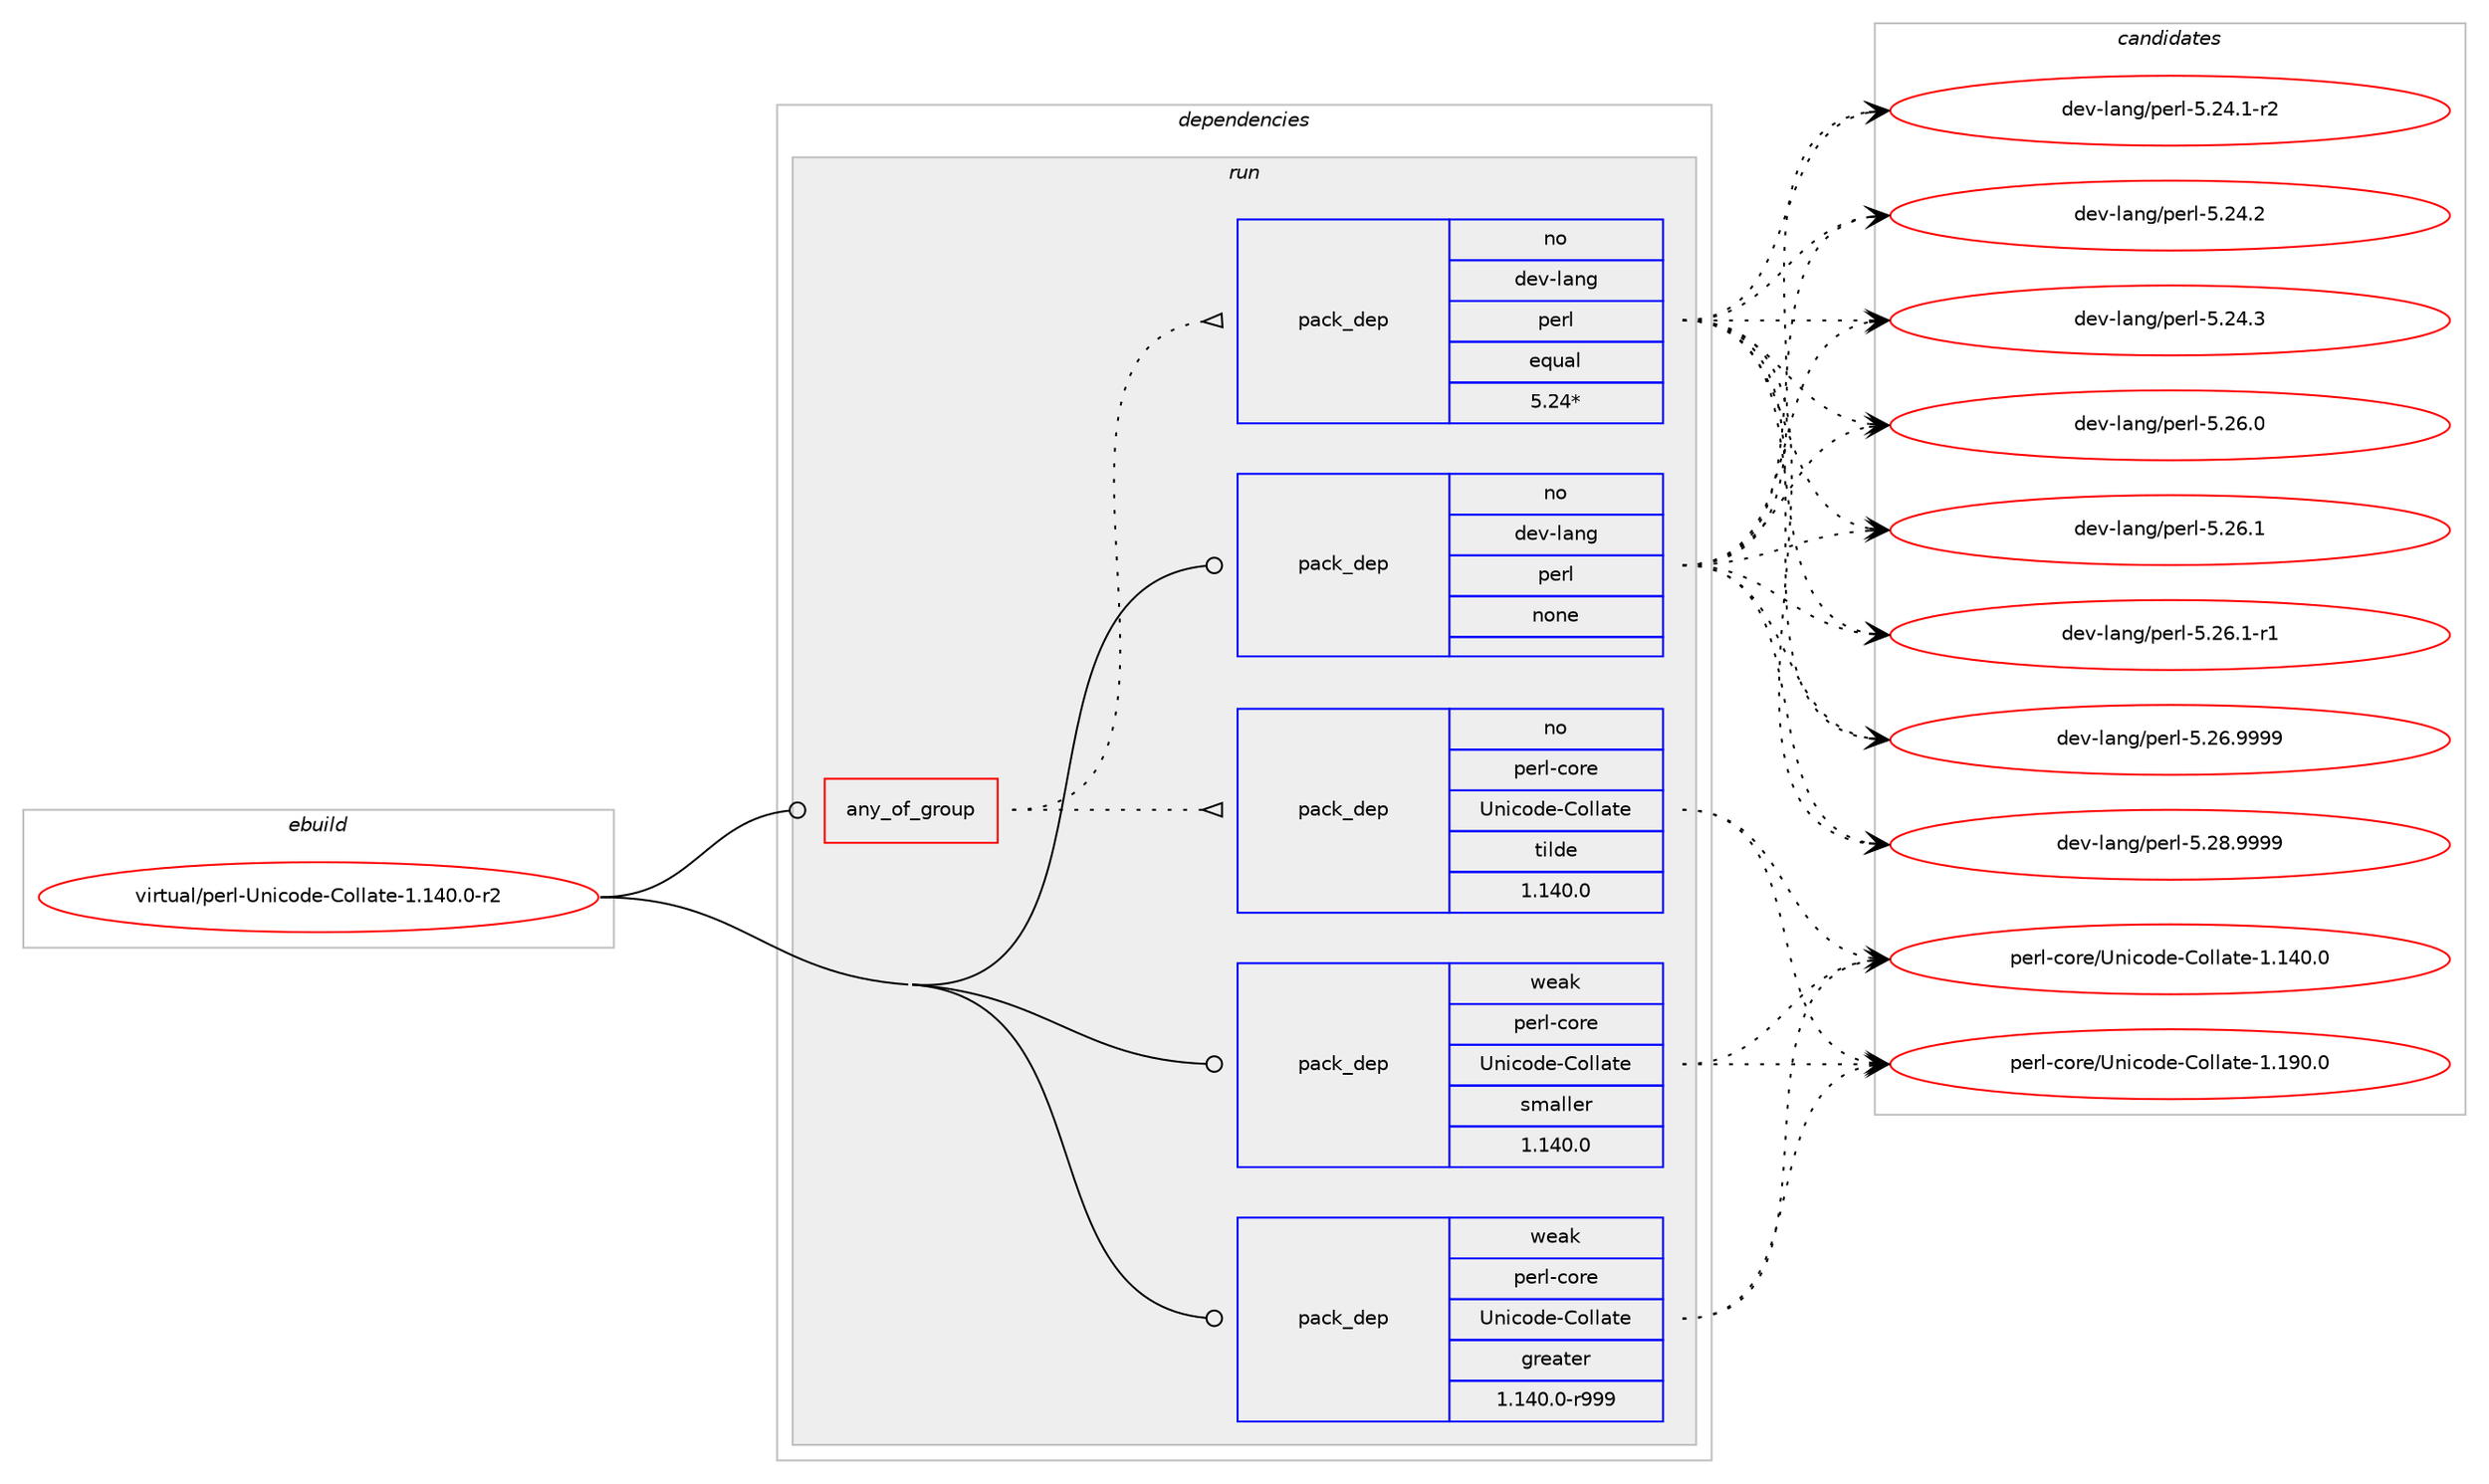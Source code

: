 digraph prolog {

# *************
# Graph options
# *************

newrank=true;
concentrate=true;
compound=true;
graph [rankdir=LR,fontname=Helvetica,fontsize=10,ranksep=1.5];#, ranksep=2.5, nodesep=0.2];
edge  [arrowhead=vee];
node  [fontname=Helvetica,fontsize=10];

# **********
# The ebuild
# **********

subgraph cluster_leftcol {
color=gray;
rank=same;
label=<<i>ebuild</i>>;
id [label="virtual/perl-Unicode-Collate-1.140.0-r2", color=red, width=4, href="../virtual/perl-Unicode-Collate-1.140.0-r2.svg"];
}

# ****************
# The dependencies
# ****************

subgraph cluster_midcol {
color=gray;
label=<<i>dependencies</i>>;
subgraph cluster_compile {
fillcolor="#eeeeee";
style=filled;
label=<<i>compile</i>>;
}
subgraph cluster_compileandrun {
fillcolor="#eeeeee";
style=filled;
label=<<i>compile and run</i>>;
}
subgraph cluster_run {
fillcolor="#eeeeee";
style=filled;
label=<<i>run</i>>;
subgraph any8741 {
dependency498743 [label=<<TABLE BORDER="0" CELLBORDER="1" CELLSPACING="0" CELLPADDING="4"><TR><TD CELLPADDING="10">any_of_group</TD></TR></TABLE>>, shape=none, color=red];subgraph pack370767 {
dependency498744 [label=<<TABLE BORDER="0" CELLBORDER="1" CELLSPACING="0" CELLPADDING="4" WIDTH="220"><TR><TD ROWSPAN="6" CELLPADDING="30">pack_dep</TD></TR><TR><TD WIDTH="110">no</TD></TR><TR><TD>dev-lang</TD></TR><TR><TD>perl</TD></TR><TR><TD>equal</TD></TR><TR><TD>5.24*</TD></TR></TABLE>>, shape=none, color=blue];
}
dependency498743:e -> dependency498744:w [weight=20,style="dotted",arrowhead="oinv"];
subgraph pack370768 {
dependency498745 [label=<<TABLE BORDER="0" CELLBORDER="1" CELLSPACING="0" CELLPADDING="4" WIDTH="220"><TR><TD ROWSPAN="6" CELLPADDING="30">pack_dep</TD></TR><TR><TD WIDTH="110">no</TD></TR><TR><TD>perl-core</TD></TR><TR><TD>Unicode-Collate</TD></TR><TR><TD>tilde</TD></TR><TR><TD>1.140.0</TD></TR></TABLE>>, shape=none, color=blue];
}
dependency498743:e -> dependency498745:w [weight=20,style="dotted",arrowhead="oinv"];
}
id:e -> dependency498743:w [weight=20,style="solid",arrowhead="odot"];
subgraph pack370769 {
dependency498746 [label=<<TABLE BORDER="0" CELLBORDER="1" CELLSPACING="0" CELLPADDING="4" WIDTH="220"><TR><TD ROWSPAN="6" CELLPADDING="30">pack_dep</TD></TR><TR><TD WIDTH="110">no</TD></TR><TR><TD>dev-lang</TD></TR><TR><TD>perl</TD></TR><TR><TD>none</TD></TR><TR><TD></TD></TR></TABLE>>, shape=none, color=blue];
}
id:e -> dependency498746:w [weight=20,style="solid",arrowhead="odot"];
subgraph pack370770 {
dependency498747 [label=<<TABLE BORDER="0" CELLBORDER="1" CELLSPACING="0" CELLPADDING="4" WIDTH="220"><TR><TD ROWSPAN="6" CELLPADDING="30">pack_dep</TD></TR><TR><TD WIDTH="110">weak</TD></TR><TR><TD>perl-core</TD></TR><TR><TD>Unicode-Collate</TD></TR><TR><TD>greater</TD></TR><TR><TD>1.140.0-r999</TD></TR></TABLE>>, shape=none, color=blue];
}
id:e -> dependency498747:w [weight=20,style="solid",arrowhead="odot"];
subgraph pack370771 {
dependency498748 [label=<<TABLE BORDER="0" CELLBORDER="1" CELLSPACING="0" CELLPADDING="4" WIDTH="220"><TR><TD ROWSPAN="6" CELLPADDING="30">pack_dep</TD></TR><TR><TD WIDTH="110">weak</TD></TR><TR><TD>perl-core</TD></TR><TR><TD>Unicode-Collate</TD></TR><TR><TD>smaller</TD></TR><TR><TD>1.140.0</TD></TR></TABLE>>, shape=none, color=blue];
}
id:e -> dependency498748:w [weight=20,style="solid",arrowhead="odot"];
}
}

# **************
# The candidates
# **************

subgraph cluster_choices {
rank=same;
color=gray;
label=<<i>candidates</i>>;

subgraph choice370767 {
color=black;
nodesep=1;
choice100101118451089711010347112101114108455346505246494511450 [label="dev-lang/perl-5.24.1-r2", color=red, width=4,href="../dev-lang/perl-5.24.1-r2.svg"];
choice10010111845108971101034711210111410845534650524650 [label="dev-lang/perl-5.24.2", color=red, width=4,href="../dev-lang/perl-5.24.2.svg"];
choice10010111845108971101034711210111410845534650524651 [label="dev-lang/perl-5.24.3", color=red, width=4,href="../dev-lang/perl-5.24.3.svg"];
choice10010111845108971101034711210111410845534650544648 [label="dev-lang/perl-5.26.0", color=red, width=4,href="../dev-lang/perl-5.26.0.svg"];
choice10010111845108971101034711210111410845534650544649 [label="dev-lang/perl-5.26.1", color=red, width=4,href="../dev-lang/perl-5.26.1.svg"];
choice100101118451089711010347112101114108455346505446494511449 [label="dev-lang/perl-5.26.1-r1", color=red, width=4,href="../dev-lang/perl-5.26.1-r1.svg"];
choice10010111845108971101034711210111410845534650544657575757 [label="dev-lang/perl-5.26.9999", color=red, width=4,href="../dev-lang/perl-5.26.9999.svg"];
choice10010111845108971101034711210111410845534650564657575757 [label="dev-lang/perl-5.28.9999", color=red, width=4,href="../dev-lang/perl-5.28.9999.svg"];
dependency498744:e -> choice100101118451089711010347112101114108455346505246494511450:w [style=dotted,weight="100"];
dependency498744:e -> choice10010111845108971101034711210111410845534650524650:w [style=dotted,weight="100"];
dependency498744:e -> choice10010111845108971101034711210111410845534650524651:w [style=dotted,weight="100"];
dependency498744:e -> choice10010111845108971101034711210111410845534650544648:w [style=dotted,weight="100"];
dependency498744:e -> choice10010111845108971101034711210111410845534650544649:w [style=dotted,weight="100"];
dependency498744:e -> choice100101118451089711010347112101114108455346505446494511449:w [style=dotted,weight="100"];
dependency498744:e -> choice10010111845108971101034711210111410845534650544657575757:w [style=dotted,weight="100"];
dependency498744:e -> choice10010111845108971101034711210111410845534650564657575757:w [style=dotted,weight="100"];
}
subgraph choice370768 {
color=black;
nodesep=1;
choice11210111410845991111141014785110105991111001014567111108108971161014549464952484648 [label="perl-core/Unicode-Collate-1.140.0", color=red, width=4,href="../perl-core/Unicode-Collate-1.140.0.svg"];
choice11210111410845991111141014785110105991111001014567111108108971161014549464957484648 [label="perl-core/Unicode-Collate-1.190.0", color=red, width=4,href="../perl-core/Unicode-Collate-1.190.0.svg"];
dependency498745:e -> choice11210111410845991111141014785110105991111001014567111108108971161014549464952484648:w [style=dotted,weight="100"];
dependency498745:e -> choice11210111410845991111141014785110105991111001014567111108108971161014549464957484648:w [style=dotted,weight="100"];
}
subgraph choice370769 {
color=black;
nodesep=1;
choice100101118451089711010347112101114108455346505246494511450 [label="dev-lang/perl-5.24.1-r2", color=red, width=4,href="../dev-lang/perl-5.24.1-r2.svg"];
choice10010111845108971101034711210111410845534650524650 [label="dev-lang/perl-5.24.2", color=red, width=4,href="../dev-lang/perl-5.24.2.svg"];
choice10010111845108971101034711210111410845534650524651 [label="dev-lang/perl-5.24.3", color=red, width=4,href="../dev-lang/perl-5.24.3.svg"];
choice10010111845108971101034711210111410845534650544648 [label="dev-lang/perl-5.26.0", color=red, width=4,href="../dev-lang/perl-5.26.0.svg"];
choice10010111845108971101034711210111410845534650544649 [label="dev-lang/perl-5.26.1", color=red, width=4,href="../dev-lang/perl-5.26.1.svg"];
choice100101118451089711010347112101114108455346505446494511449 [label="dev-lang/perl-5.26.1-r1", color=red, width=4,href="../dev-lang/perl-5.26.1-r1.svg"];
choice10010111845108971101034711210111410845534650544657575757 [label="dev-lang/perl-5.26.9999", color=red, width=4,href="../dev-lang/perl-5.26.9999.svg"];
choice10010111845108971101034711210111410845534650564657575757 [label="dev-lang/perl-5.28.9999", color=red, width=4,href="../dev-lang/perl-5.28.9999.svg"];
dependency498746:e -> choice100101118451089711010347112101114108455346505246494511450:w [style=dotted,weight="100"];
dependency498746:e -> choice10010111845108971101034711210111410845534650524650:w [style=dotted,weight="100"];
dependency498746:e -> choice10010111845108971101034711210111410845534650524651:w [style=dotted,weight="100"];
dependency498746:e -> choice10010111845108971101034711210111410845534650544648:w [style=dotted,weight="100"];
dependency498746:e -> choice10010111845108971101034711210111410845534650544649:w [style=dotted,weight="100"];
dependency498746:e -> choice100101118451089711010347112101114108455346505446494511449:w [style=dotted,weight="100"];
dependency498746:e -> choice10010111845108971101034711210111410845534650544657575757:w [style=dotted,weight="100"];
dependency498746:e -> choice10010111845108971101034711210111410845534650564657575757:w [style=dotted,weight="100"];
}
subgraph choice370770 {
color=black;
nodesep=1;
choice11210111410845991111141014785110105991111001014567111108108971161014549464952484648 [label="perl-core/Unicode-Collate-1.140.0", color=red, width=4,href="../perl-core/Unicode-Collate-1.140.0.svg"];
choice11210111410845991111141014785110105991111001014567111108108971161014549464957484648 [label="perl-core/Unicode-Collate-1.190.0", color=red, width=4,href="../perl-core/Unicode-Collate-1.190.0.svg"];
dependency498747:e -> choice11210111410845991111141014785110105991111001014567111108108971161014549464952484648:w [style=dotted,weight="100"];
dependency498747:e -> choice11210111410845991111141014785110105991111001014567111108108971161014549464957484648:w [style=dotted,weight="100"];
}
subgraph choice370771 {
color=black;
nodesep=1;
choice11210111410845991111141014785110105991111001014567111108108971161014549464952484648 [label="perl-core/Unicode-Collate-1.140.0", color=red, width=4,href="../perl-core/Unicode-Collate-1.140.0.svg"];
choice11210111410845991111141014785110105991111001014567111108108971161014549464957484648 [label="perl-core/Unicode-Collate-1.190.0", color=red, width=4,href="../perl-core/Unicode-Collate-1.190.0.svg"];
dependency498748:e -> choice11210111410845991111141014785110105991111001014567111108108971161014549464952484648:w [style=dotted,weight="100"];
dependency498748:e -> choice11210111410845991111141014785110105991111001014567111108108971161014549464957484648:w [style=dotted,weight="100"];
}
}

}
